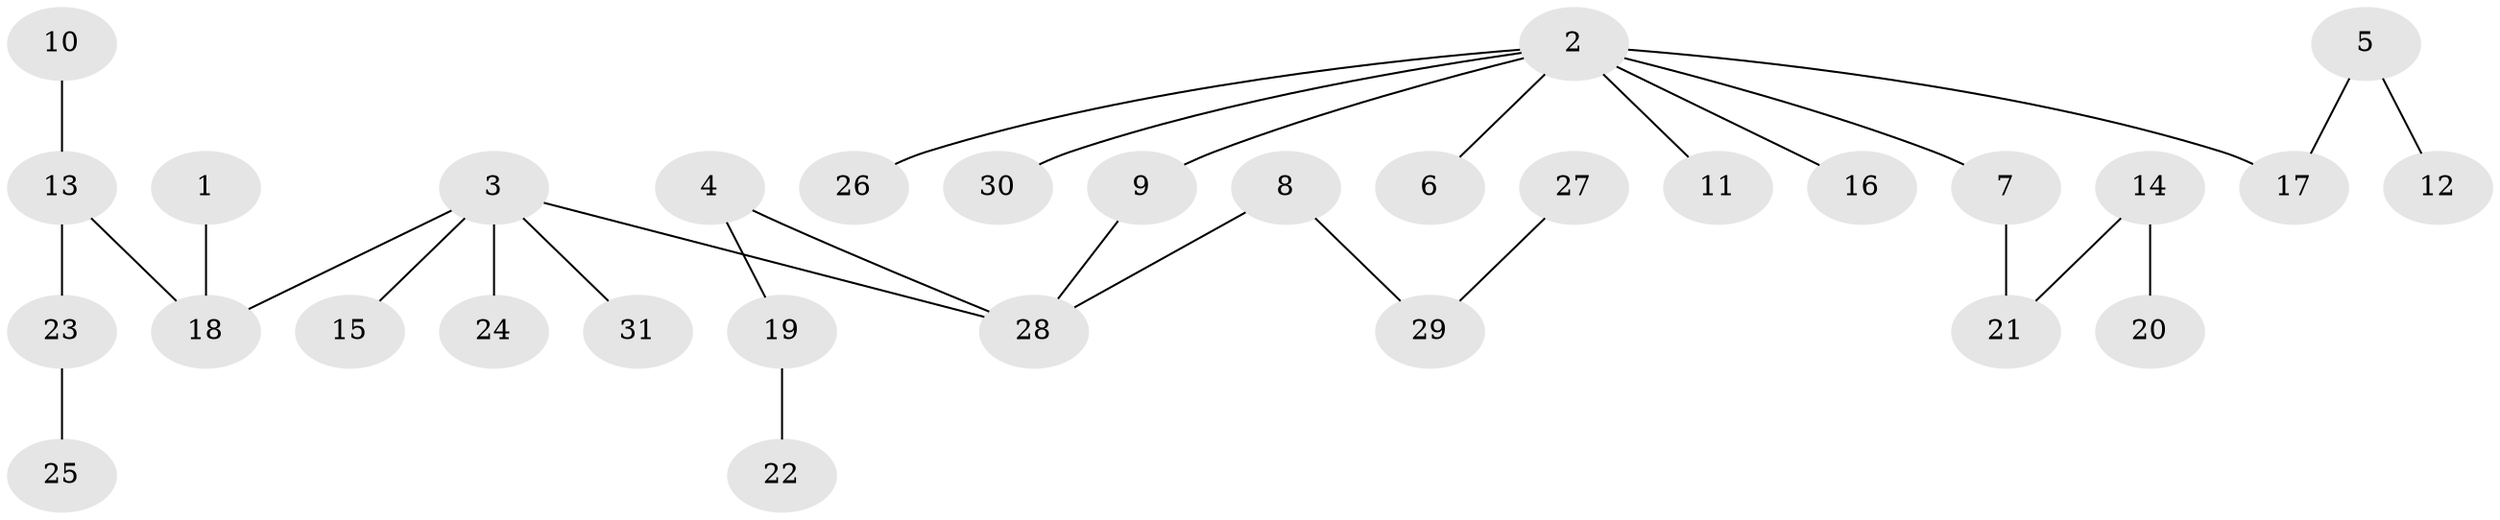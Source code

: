 // original degree distribution, {3: 0.14754098360655737, 6: 0.01639344262295082, 5: 0.04918032786885246, 4: 0.04918032786885246, 1: 0.4918032786885246, 2: 0.2459016393442623}
// Generated by graph-tools (version 1.1) at 2025/02/03/09/25 03:02:29]
// undirected, 31 vertices, 30 edges
graph export_dot {
graph [start="1"]
  node [color=gray90,style=filled];
  1;
  2;
  3;
  4;
  5;
  6;
  7;
  8;
  9;
  10;
  11;
  12;
  13;
  14;
  15;
  16;
  17;
  18;
  19;
  20;
  21;
  22;
  23;
  24;
  25;
  26;
  27;
  28;
  29;
  30;
  31;
  1 -- 18 [weight=1.0];
  2 -- 6 [weight=1.0];
  2 -- 7 [weight=1.0];
  2 -- 9 [weight=1.0];
  2 -- 11 [weight=1.0];
  2 -- 16 [weight=1.0];
  2 -- 17 [weight=1.0];
  2 -- 26 [weight=1.0];
  2 -- 30 [weight=1.0];
  3 -- 15 [weight=1.0];
  3 -- 18 [weight=1.0];
  3 -- 24 [weight=1.0];
  3 -- 28 [weight=1.0];
  3 -- 31 [weight=1.0];
  4 -- 19 [weight=1.0];
  4 -- 28 [weight=1.0];
  5 -- 12 [weight=1.0];
  5 -- 17 [weight=1.0];
  7 -- 21 [weight=1.0];
  8 -- 28 [weight=1.0];
  8 -- 29 [weight=1.0];
  9 -- 28 [weight=1.0];
  10 -- 13 [weight=1.0];
  13 -- 18 [weight=1.0];
  13 -- 23 [weight=1.0];
  14 -- 20 [weight=1.0];
  14 -- 21 [weight=1.0];
  19 -- 22 [weight=1.0];
  23 -- 25 [weight=1.0];
  27 -- 29 [weight=1.0];
}
